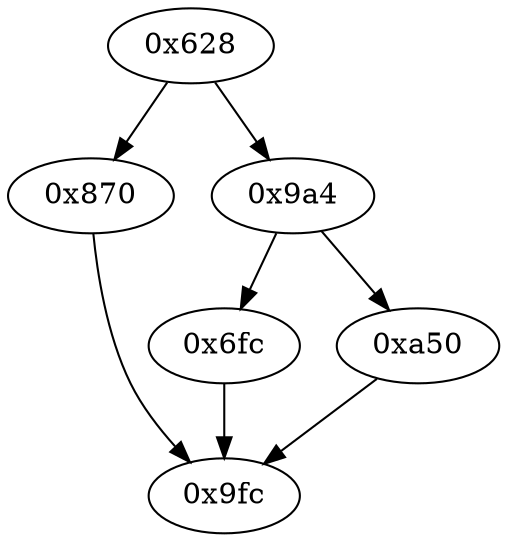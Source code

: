 strict digraph "" {
	graph ["edge"="{}",
		file="/Users/mark/Documents/deobfus-2019-ccs/ALL-CFG/small-programs/1b-1-2-2-2-gt63_gt127-0-0-0/1576_recovered.dot",
		"graph"="{u'file': u'/Users/mark/Documents/deobfus-2019-ccs/ALL-CFG/small-programs/1b-1-2-2-2-gt63_gt127-0-0-0/1576_recovered.dot'}",
		"node"="{u'opcode': u''}"
	];
	"0x9fc"	 [opcode="[u'ldr', u'ldr', u'sub', u'mul', u'mvn', u'ldr', u'orr', u'mov', u'cmn', u'mov', u'ldr', u'cmp', u'mov', u'mov', u'mov', u'cmn', \
u'mov', u'mov', u'teq', u'mov', u'b']"];
	"0x6fc"	 [opcode="[u'ldr', u'b']"];
	"0x6fc" -> "0x9fc";
	"0xa50"	 [opcode="[u'ldr']"];
	"0xa50" -> "0x9fc";
	"0x870"	 [opcode="[u'ldr', u'ldr', u'ldr', u'sub', u'sub', u'add', u'mul', u'mvn', u'ldr', u'orr', u'mov', u'cmn', u'mov', u'ldr', u'cmp', u'mov', \
u'mov', u'mov', u'cmn', u'mov', u'mov', u'teq', u'mov', u'b']"];
	"0x870" -> "0x9fc";
	"0x628"	 [opcode="[u'push', u'add', u'sub', u'ldr', u'mvn', u'ldrb', u'str', u'ldr', u'ldr', u'str', u'ldr', u'ldr', u'ldr', u'ldr', u'ldr', u'ldr', \
u'ldr', u'add', u'str', u'ldr', u'add', u'str', u'ldr', u'add', u'str', u'ldr', u'add', u'str', u'ldr', u'add', u'str', u'ldr', \
u'add', u'str', u'b']"];
	"0x628" -> "0x870";
	"0x9a4"	 [opcode="[u'ldr', u'ldr', u'rsb', u'mvn', u'mul', u'eor', u'and', u'ldr', u'mov', u'mov', u'ldr', u'cmp', u'mov', u'cmp', u'mov', u'mov', \
u'cmp', u'mov', u'mov', u'teq', u'mov', u'b']"];
	"0x628" -> "0x9a4";
	"0x9a4" -> "0x6fc";
	"0x9a4" -> "0xa50";
}
